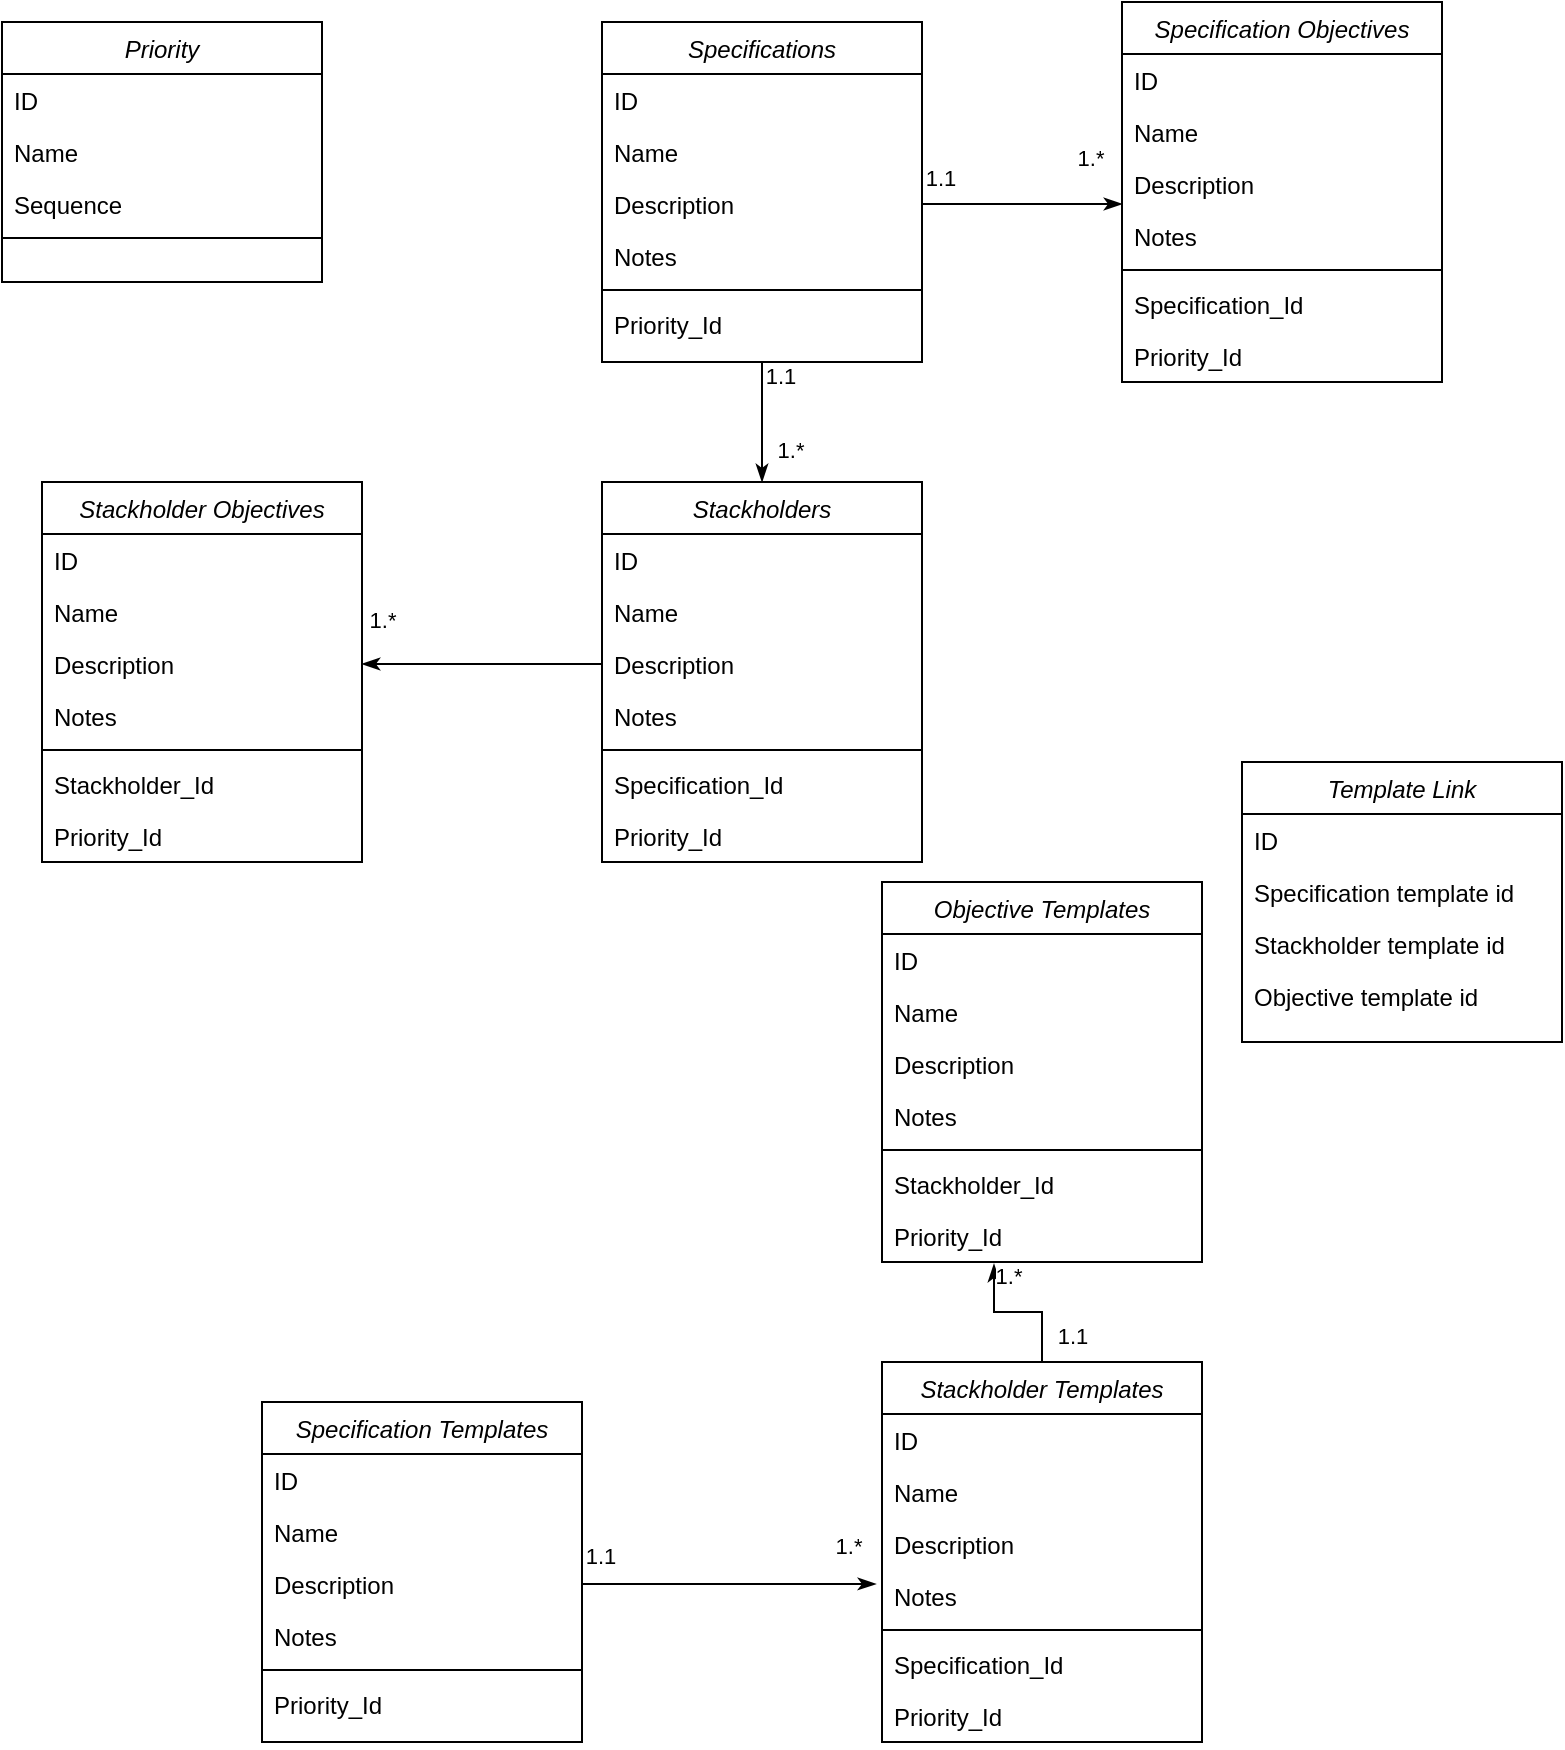 <mxfile version="17.2.1" type="github">
  <diagram id="C5RBs43oDa-KdzZeNtuy" name="Page-1">
    <mxGraphModel dx="946" dy="646" grid="1" gridSize="10" guides="1" tooltips="1" connect="1" arrows="1" fold="1" page="1" pageScale="1" pageWidth="827" pageHeight="1169" math="0" shadow="0">
      <root>
        <mxCell id="WIyWlLk6GJQsqaUBKTNV-0" />
        <mxCell id="WIyWlLk6GJQsqaUBKTNV-1" parent="WIyWlLk6GJQsqaUBKTNV-0" />
        <mxCell id="nFmEk_1ki6voS_DSU7FS-73" style="edgeStyle=orthogonalEdgeStyle;rounded=0;orthogonalLoop=1;jettySize=auto;html=1;exitX=0.5;exitY=1;exitDx=0;exitDy=0;entryX=0.5;entryY=0;entryDx=0;entryDy=0;endArrow=classicThin;endFill=1;" edge="1" parent="WIyWlLk6GJQsqaUBKTNV-1" source="zkfFHV4jXpPFQw0GAbJ--0" target="nFmEk_1ki6voS_DSU7FS-8">
          <mxGeometry relative="1" as="geometry" />
        </mxCell>
        <mxCell id="nFmEk_1ki6voS_DSU7FS-74" value="1.*" style="edgeLabel;html=1;align=center;verticalAlign=middle;resizable=0;points=[];" vertex="1" connectable="0" parent="nFmEk_1ki6voS_DSU7FS-73">
          <mxGeometry x="-0.167" y="1" relative="1" as="geometry">
            <mxPoint x="13" y="19" as="offset" />
          </mxGeometry>
        </mxCell>
        <mxCell id="zkfFHV4jXpPFQw0GAbJ--0" value="Specifications" style="swimlane;fontStyle=2;align=center;verticalAlign=top;childLayout=stackLayout;horizontal=1;startSize=26;horizontalStack=0;resizeParent=1;resizeLast=0;collapsible=1;marginBottom=0;rounded=0;shadow=0;strokeWidth=1;" parent="WIyWlLk6GJQsqaUBKTNV-1" vertex="1">
          <mxGeometry x="320" y="80" width="160" height="170" as="geometry">
            <mxRectangle x="230" y="140" width="160" height="26" as="alternateBounds" />
          </mxGeometry>
        </mxCell>
        <mxCell id="zkfFHV4jXpPFQw0GAbJ--1" value="ID" style="text;align=left;verticalAlign=top;spacingLeft=4;spacingRight=4;overflow=hidden;rotatable=0;points=[[0,0.5],[1,0.5]];portConstraint=eastwest;" parent="zkfFHV4jXpPFQw0GAbJ--0" vertex="1">
          <mxGeometry y="26" width="160" height="26" as="geometry" />
        </mxCell>
        <mxCell id="zkfFHV4jXpPFQw0GAbJ--2" value="Name" style="text;align=left;verticalAlign=top;spacingLeft=4;spacingRight=4;overflow=hidden;rotatable=0;points=[[0,0.5],[1,0.5]];portConstraint=eastwest;rounded=0;shadow=0;html=0;" parent="zkfFHV4jXpPFQw0GAbJ--0" vertex="1">
          <mxGeometry y="52" width="160" height="26" as="geometry" />
        </mxCell>
        <mxCell id="zkfFHV4jXpPFQw0GAbJ--3" value="Description" style="text;align=left;verticalAlign=top;spacingLeft=4;spacingRight=4;overflow=hidden;rotatable=0;points=[[0,0.5],[1,0.5]];portConstraint=eastwest;rounded=0;shadow=0;html=0;" parent="zkfFHV4jXpPFQw0GAbJ--0" vertex="1">
          <mxGeometry y="78" width="160" height="26" as="geometry" />
        </mxCell>
        <mxCell id="nFmEk_1ki6voS_DSU7FS-5" value="Notes" style="text;align=left;verticalAlign=top;spacingLeft=4;spacingRight=4;overflow=hidden;rotatable=0;points=[[0,0.5],[1,0.5]];portConstraint=eastwest;rounded=0;shadow=0;html=0;" vertex="1" parent="zkfFHV4jXpPFQw0GAbJ--0">
          <mxGeometry y="104" width="160" height="26" as="geometry" />
        </mxCell>
        <mxCell id="nFmEk_1ki6voS_DSU7FS-7" value="" style="line;html=1;strokeWidth=1;align=left;verticalAlign=middle;spacingTop=-1;spacingLeft=3;spacingRight=3;rotatable=0;labelPosition=right;points=[];portConstraint=eastwest;" vertex="1" parent="zkfFHV4jXpPFQw0GAbJ--0">
          <mxGeometry y="130" width="160" height="8" as="geometry" />
        </mxCell>
        <mxCell id="nFmEk_1ki6voS_DSU7FS-6" value="Priority_Id" style="text;align=left;verticalAlign=top;spacingLeft=4;spacingRight=4;overflow=hidden;rotatable=0;points=[[0,0.5],[1,0.5]];portConstraint=eastwest;rounded=0;shadow=0;html=0;" vertex="1" parent="zkfFHV4jXpPFQw0GAbJ--0">
          <mxGeometry y="138" width="160" height="26" as="geometry" />
        </mxCell>
        <mxCell id="nFmEk_1ki6voS_DSU7FS-8" value="Stackholders" style="swimlane;fontStyle=2;align=center;verticalAlign=top;childLayout=stackLayout;horizontal=1;startSize=26;horizontalStack=0;resizeParent=1;resizeLast=0;collapsible=1;marginBottom=0;rounded=0;shadow=0;strokeWidth=1;" vertex="1" parent="WIyWlLk6GJQsqaUBKTNV-1">
          <mxGeometry x="320" y="310" width="160" height="190" as="geometry">
            <mxRectangle x="230" y="140" width="160" height="26" as="alternateBounds" />
          </mxGeometry>
        </mxCell>
        <mxCell id="nFmEk_1ki6voS_DSU7FS-9" value="ID" style="text;align=left;verticalAlign=top;spacingLeft=4;spacingRight=4;overflow=hidden;rotatable=0;points=[[0,0.5],[1,0.5]];portConstraint=eastwest;" vertex="1" parent="nFmEk_1ki6voS_DSU7FS-8">
          <mxGeometry y="26" width="160" height="26" as="geometry" />
        </mxCell>
        <mxCell id="nFmEk_1ki6voS_DSU7FS-10" value="Name" style="text;align=left;verticalAlign=top;spacingLeft=4;spacingRight=4;overflow=hidden;rotatable=0;points=[[0,0.5],[1,0.5]];portConstraint=eastwest;rounded=0;shadow=0;html=0;" vertex="1" parent="nFmEk_1ki6voS_DSU7FS-8">
          <mxGeometry y="52" width="160" height="26" as="geometry" />
        </mxCell>
        <mxCell id="nFmEk_1ki6voS_DSU7FS-11" value="Description" style="text;align=left;verticalAlign=top;spacingLeft=4;spacingRight=4;overflow=hidden;rotatable=0;points=[[0,0.5],[1,0.5]];portConstraint=eastwest;rounded=0;shadow=0;html=0;" vertex="1" parent="nFmEk_1ki6voS_DSU7FS-8">
          <mxGeometry y="78" width="160" height="26" as="geometry" />
        </mxCell>
        <mxCell id="nFmEk_1ki6voS_DSU7FS-12" value="Notes" style="text;align=left;verticalAlign=top;spacingLeft=4;spacingRight=4;overflow=hidden;rotatable=0;points=[[0,0.5],[1,0.5]];portConstraint=eastwest;rounded=0;shadow=0;html=0;" vertex="1" parent="nFmEk_1ki6voS_DSU7FS-8">
          <mxGeometry y="104" width="160" height="26" as="geometry" />
        </mxCell>
        <mxCell id="nFmEk_1ki6voS_DSU7FS-13" value="" style="line;html=1;strokeWidth=1;align=left;verticalAlign=middle;spacingTop=-1;spacingLeft=3;spacingRight=3;rotatable=0;labelPosition=right;points=[];portConstraint=eastwest;" vertex="1" parent="nFmEk_1ki6voS_DSU7FS-8">
          <mxGeometry y="130" width="160" height="8" as="geometry" />
        </mxCell>
        <mxCell id="nFmEk_1ki6voS_DSU7FS-14" value="Specification_Id" style="text;align=left;verticalAlign=top;spacingLeft=4;spacingRight=4;overflow=hidden;rotatable=0;points=[[0,0.5],[1,0.5]];portConstraint=eastwest;rounded=0;shadow=0;html=0;" vertex="1" parent="nFmEk_1ki6voS_DSU7FS-8">
          <mxGeometry y="138" width="160" height="26" as="geometry" />
        </mxCell>
        <mxCell id="nFmEk_1ki6voS_DSU7FS-16" value="Priority_Id" style="text;align=left;verticalAlign=top;spacingLeft=4;spacingRight=4;overflow=hidden;rotatable=0;points=[[0,0.5],[1,0.5]];portConstraint=eastwest;rounded=0;shadow=0;html=0;" vertex="1" parent="nFmEk_1ki6voS_DSU7FS-8">
          <mxGeometry y="164" width="160" height="26" as="geometry" />
        </mxCell>
        <mxCell id="nFmEk_1ki6voS_DSU7FS-17" value="Stackholder Objectives" style="swimlane;fontStyle=2;align=center;verticalAlign=top;childLayout=stackLayout;horizontal=1;startSize=26;horizontalStack=0;resizeParent=1;resizeLast=0;collapsible=1;marginBottom=0;rounded=0;shadow=0;strokeWidth=1;" vertex="1" parent="WIyWlLk6GJQsqaUBKTNV-1">
          <mxGeometry x="40" y="310" width="160" height="190" as="geometry">
            <mxRectangle x="230" y="140" width="160" height="26" as="alternateBounds" />
          </mxGeometry>
        </mxCell>
        <mxCell id="nFmEk_1ki6voS_DSU7FS-18" value="ID" style="text;align=left;verticalAlign=top;spacingLeft=4;spacingRight=4;overflow=hidden;rotatable=0;points=[[0,0.5],[1,0.5]];portConstraint=eastwest;" vertex="1" parent="nFmEk_1ki6voS_DSU7FS-17">
          <mxGeometry y="26" width="160" height="26" as="geometry" />
        </mxCell>
        <mxCell id="nFmEk_1ki6voS_DSU7FS-19" value="Name" style="text;align=left;verticalAlign=top;spacingLeft=4;spacingRight=4;overflow=hidden;rotatable=0;points=[[0,0.5],[1,0.5]];portConstraint=eastwest;rounded=0;shadow=0;html=0;" vertex="1" parent="nFmEk_1ki6voS_DSU7FS-17">
          <mxGeometry y="52" width="160" height="26" as="geometry" />
        </mxCell>
        <mxCell id="nFmEk_1ki6voS_DSU7FS-20" value="Description" style="text;align=left;verticalAlign=top;spacingLeft=4;spacingRight=4;overflow=hidden;rotatable=0;points=[[0,0.5],[1,0.5]];portConstraint=eastwest;rounded=0;shadow=0;html=0;" vertex="1" parent="nFmEk_1ki6voS_DSU7FS-17">
          <mxGeometry y="78" width="160" height="26" as="geometry" />
        </mxCell>
        <mxCell id="nFmEk_1ki6voS_DSU7FS-21" value="Notes" style="text;align=left;verticalAlign=top;spacingLeft=4;spacingRight=4;overflow=hidden;rotatable=0;points=[[0,0.5],[1,0.5]];portConstraint=eastwest;rounded=0;shadow=0;html=0;" vertex="1" parent="nFmEk_1ki6voS_DSU7FS-17">
          <mxGeometry y="104" width="160" height="26" as="geometry" />
        </mxCell>
        <mxCell id="nFmEk_1ki6voS_DSU7FS-22" value="" style="line;html=1;strokeWidth=1;align=left;verticalAlign=middle;spacingTop=-1;spacingLeft=3;spacingRight=3;rotatable=0;labelPosition=right;points=[];portConstraint=eastwest;" vertex="1" parent="nFmEk_1ki6voS_DSU7FS-17">
          <mxGeometry y="130" width="160" height="8" as="geometry" />
        </mxCell>
        <mxCell id="nFmEk_1ki6voS_DSU7FS-23" value="Stackholder_Id" style="text;align=left;verticalAlign=top;spacingLeft=4;spacingRight=4;overflow=hidden;rotatable=0;points=[[0,0.5],[1,0.5]];portConstraint=eastwest;rounded=0;shadow=0;html=0;" vertex="1" parent="nFmEk_1ki6voS_DSU7FS-17">
          <mxGeometry y="138" width="160" height="26" as="geometry" />
        </mxCell>
        <mxCell id="nFmEk_1ki6voS_DSU7FS-24" value="Priority_Id" style="text;align=left;verticalAlign=top;spacingLeft=4;spacingRight=4;overflow=hidden;rotatable=0;points=[[0,0.5],[1,0.5]];portConstraint=eastwest;rounded=0;shadow=0;html=0;" vertex="1" parent="nFmEk_1ki6voS_DSU7FS-17">
          <mxGeometry y="164" width="160" height="26" as="geometry" />
        </mxCell>
        <mxCell id="nFmEk_1ki6voS_DSU7FS-25" value="Specification Templates&#xa;" style="swimlane;fontStyle=2;align=center;verticalAlign=top;childLayout=stackLayout;horizontal=1;startSize=26;horizontalStack=0;resizeParent=1;resizeLast=0;collapsible=1;marginBottom=0;rounded=0;shadow=0;strokeWidth=1;" vertex="1" parent="WIyWlLk6GJQsqaUBKTNV-1">
          <mxGeometry x="150" y="770" width="160" height="170" as="geometry">
            <mxRectangle x="230" y="140" width="160" height="26" as="alternateBounds" />
          </mxGeometry>
        </mxCell>
        <mxCell id="nFmEk_1ki6voS_DSU7FS-26" value="ID" style="text;align=left;verticalAlign=top;spacingLeft=4;spacingRight=4;overflow=hidden;rotatable=0;points=[[0,0.5],[1,0.5]];portConstraint=eastwest;" vertex="1" parent="nFmEk_1ki6voS_DSU7FS-25">
          <mxGeometry y="26" width="160" height="26" as="geometry" />
        </mxCell>
        <mxCell id="nFmEk_1ki6voS_DSU7FS-27" value="Name" style="text;align=left;verticalAlign=top;spacingLeft=4;spacingRight=4;overflow=hidden;rotatable=0;points=[[0,0.5],[1,0.5]];portConstraint=eastwest;rounded=0;shadow=0;html=0;" vertex="1" parent="nFmEk_1ki6voS_DSU7FS-25">
          <mxGeometry y="52" width="160" height="26" as="geometry" />
        </mxCell>
        <mxCell id="nFmEk_1ki6voS_DSU7FS-28" value="Description" style="text;align=left;verticalAlign=top;spacingLeft=4;spacingRight=4;overflow=hidden;rotatable=0;points=[[0,0.5],[1,0.5]];portConstraint=eastwest;rounded=0;shadow=0;html=0;" vertex="1" parent="nFmEk_1ki6voS_DSU7FS-25">
          <mxGeometry y="78" width="160" height="26" as="geometry" />
        </mxCell>
        <mxCell id="nFmEk_1ki6voS_DSU7FS-29" value="Notes" style="text;align=left;verticalAlign=top;spacingLeft=4;spacingRight=4;overflow=hidden;rotatable=0;points=[[0,0.5],[1,0.5]];portConstraint=eastwest;rounded=0;shadow=0;html=0;" vertex="1" parent="nFmEk_1ki6voS_DSU7FS-25">
          <mxGeometry y="104" width="160" height="26" as="geometry" />
        </mxCell>
        <mxCell id="nFmEk_1ki6voS_DSU7FS-30" value="" style="line;html=1;strokeWidth=1;align=left;verticalAlign=middle;spacingTop=-1;spacingLeft=3;spacingRight=3;rotatable=0;labelPosition=right;points=[];portConstraint=eastwest;" vertex="1" parent="nFmEk_1ki6voS_DSU7FS-25">
          <mxGeometry y="130" width="160" height="8" as="geometry" />
        </mxCell>
        <mxCell id="nFmEk_1ki6voS_DSU7FS-31" value="Priority_Id" style="text;align=left;verticalAlign=top;spacingLeft=4;spacingRight=4;overflow=hidden;rotatable=0;points=[[0,0.5],[1,0.5]];portConstraint=eastwest;rounded=0;shadow=0;html=0;" vertex="1" parent="nFmEk_1ki6voS_DSU7FS-25">
          <mxGeometry y="138" width="160" height="26" as="geometry" />
        </mxCell>
        <mxCell id="nFmEk_1ki6voS_DSU7FS-99" style="edgeStyle=orthogonalEdgeStyle;rounded=0;orthogonalLoop=1;jettySize=auto;html=1;entryX=0.35;entryY=1.038;entryDx=0;entryDy=0;entryPerimeter=0;endArrow=classicThin;endFill=1;" edge="1" parent="WIyWlLk6GJQsqaUBKTNV-1" source="nFmEk_1ki6voS_DSU7FS-32" target="nFmEk_1ki6voS_DSU7FS-47">
          <mxGeometry relative="1" as="geometry" />
        </mxCell>
        <mxCell id="nFmEk_1ki6voS_DSU7FS-32" value="Stackholder Templates" style="swimlane;fontStyle=2;align=center;verticalAlign=top;childLayout=stackLayout;horizontal=1;startSize=26;horizontalStack=0;resizeParent=1;resizeLast=0;collapsible=1;marginBottom=0;rounded=0;shadow=0;strokeWidth=1;" vertex="1" parent="WIyWlLk6GJQsqaUBKTNV-1">
          <mxGeometry x="460" y="750" width="160" height="190" as="geometry">
            <mxRectangle x="230" y="140" width="160" height="26" as="alternateBounds" />
          </mxGeometry>
        </mxCell>
        <mxCell id="nFmEk_1ki6voS_DSU7FS-33" value="ID" style="text;align=left;verticalAlign=top;spacingLeft=4;spacingRight=4;overflow=hidden;rotatable=0;points=[[0,0.5],[1,0.5]];portConstraint=eastwest;" vertex="1" parent="nFmEk_1ki6voS_DSU7FS-32">
          <mxGeometry y="26" width="160" height="26" as="geometry" />
        </mxCell>
        <mxCell id="nFmEk_1ki6voS_DSU7FS-34" value="Name" style="text;align=left;verticalAlign=top;spacingLeft=4;spacingRight=4;overflow=hidden;rotatable=0;points=[[0,0.5],[1,0.5]];portConstraint=eastwest;rounded=0;shadow=0;html=0;" vertex="1" parent="nFmEk_1ki6voS_DSU7FS-32">
          <mxGeometry y="52" width="160" height="26" as="geometry" />
        </mxCell>
        <mxCell id="nFmEk_1ki6voS_DSU7FS-35" value="Description" style="text;align=left;verticalAlign=top;spacingLeft=4;spacingRight=4;overflow=hidden;rotatable=0;points=[[0,0.5],[1,0.5]];portConstraint=eastwest;rounded=0;shadow=0;html=0;" vertex="1" parent="nFmEk_1ki6voS_DSU7FS-32">
          <mxGeometry y="78" width="160" height="26" as="geometry" />
        </mxCell>
        <mxCell id="nFmEk_1ki6voS_DSU7FS-36" value="Notes" style="text;align=left;verticalAlign=top;spacingLeft=4;spacingRight=4;overflow=hidden;rotatable=0;points=[[0,0.5],[1,0.5]];portConstraint=eastwest;rounded=0;shadow=0;html=0;" vertex="1" parent="nFmEk_1ki6voS_DSU7FS-32">
          <mxGeometry y="104" width="160" height="26" as="geometry" />
        </mxCell>
        <mxCell id="nFmEk_1ki6voS_DSU7FS-37" value="" style="line;html=1;strokeWidth=1;align=left;verticalAlign=middle;spacingTop=-1;spacingLeft=3;spacingRight=3;rotatable=0;labelPosition=right;points=[];portConstraint=eastwest;" vertex="1" parent="nFmEk_1ki6voS_DSU7FS-32">
          <mxGeometry y="130" width="160" height="8" as="geometry" />
        </mxCell>
        <mxCell id="nFmEk_1ki6voS_DSU7FS-38" value="Specification_Id" style="text;align=left;verticalAlign=top;spacingLeft=4;spacingRight=4;overflow=hidden;rotatable=0;points=[[0,0.5],[1,0.5]];portConstraint=eastwest;rounded=0;shadow=0;html=0;" vertex="1" parent="nFmEk_1ki6voS_DSU7FS-32">
          <mxGeometry y="138" width="160" height="26" as="geometry" />
        </mxCell>
        <mxCell id="nFmEk_1ki6voS_DSU7FS-39" value="Priority_Id" style="text;align=left;verticalAlign=top;spacingLeft=4;spacingRight=4;overflow=hidden;rotatable=0;points=[[0,0.5],[1,0.5]];portConstraint=eastwest;rounded=0;shadow=0;html=0;" vertex="1" parent="nFmEk_1ki6voS_DSU7FS-32">
          <mxGeometry y="164" width="160" height="26" as="geometry" />
        </mxCell>
        <mxCell id="nFmEk_1ki6voS_DSU7FS-40" value="Objective Templates" style="swimlane;fontStyle=2;align=center;verticalAlign=top;childLayout=stackLayout;horizontal=1;startSize=26;horizontalStack=0;resizeParent=1;resizeLast=0;collapsible=1;marginBottom=0;rounded=0;shadow=0;strokeWidth=1;" vertex="1" parent="WIyWlLk6GJQsqaUBKTNV-1">
          <mxGeometry x="460" y="510" width="160" height="190" as="geometry">
            <mxRectangle x="230" y="140" width="160" height="26" as="alternateBounds" />
          </mxGeometry>
        </mxCell>
        <mxCell id="nFmEk_1ki6voS_DSU7FS-41" value="ID" style="text;align=left;verticalAlign=top;spacingLeft=4;spacingRight=4;overflow=hidden;rotatable=0;points=[[0,0.5],[1,0.5]];portConstraint=eastwest;" vertex="1" parent="nFmEk_1ki6voS_DSU7FS-40">
          <mxGeometry y="26" width="160" height="26" as="geometry" />
        </mxCell>
        <mxCell id="nFmEk_1ki6voS_DSU7FS-42" value="Name" style="text;align=left;verticalAlign=top;spacingLeft=4;spacingRight=4;overflow=hidden;rotatable=0;points=[[0,0.5],[1,0.5]];portConstraint=eastwest;rounded=0;shadow=0;html=0;" vertex="1" parent="nFmEk_1ki6voS_DSU7FS-40">
          <mxGeometry y="52" width="160" height="26" as="geometry" />
        </mxCell>
        <mxCell id="nFmEk_1ki6voS_DSU7FS-43" value="Description" style="text;align=left;verticalAlign=top;spacingLeft=4;spacingRight=4;overflow=hidden;rotatable=0;points=[[0,0.5],[1,0.5]];portConstraint=eastwest;rounded=0;shadow=0;html=0;" vertex="1" parent="nFmEk_1ki6voS_DSU7FS-40">
          <mxGeometry y="78" width="160" height="26" as="geometry" />
        </mxCell>
        <mxCell id="nFmEk_1ki6voS_DSU7FS-44" value="Notes" style="text;align=left;verticalAlign=top;spacingLeft=4;spacingRight=4;overflow=hidden;rotatable=0;points=[[0,0.5],[1,0.5]];portConstraint=eastwest;rounded=0;shadow=0;html=0;" vertex="1" parent="nFmEk_1ki6voS_DSU7FS-40">
          <mxGeometry y="104" width="160" height="26" as="geometry" />
        </mxCell>
        <mxCell id="nFmEk_1ki6voS_DSU7FS-45" value="" style="line;html=1;strokeWidth=1;align=left;verticalAlign=middle;spacingTop=-1;spacingLeft=3;spacingRight=3;rotatable=0;labelPosition=right;points=[];portConstraint=eastwest;" vertex="1" parent="nFmEk_1ki6voS_DSU7FS-40">
          <mxGeometry y="130" width="160" height="8" as="geometry" />
        </mxCell>
        <mxCell id="nFmEk_1ki6voS_DSU7FS-46" value="Stackholder_Id" style="text;align=left;verticalAlign=top;spacingLeft=4;spacingRight=4;overflow=hidden;rotatable=0;points=[[0,0.5],[1,0.5]];portConstraint=eastwest;rounded=0;shadow=0;html=0;" vertex="1" parent="nFmEk_1ki6voS_DSU7FS-40">
          <mxGeometry y="138" width="160" height="26" as="geometry" />
        </mxCell>
        <mxCell id="nFmEk_1ki6voS_DSU7FS-47" value="Priority_Id" style="text;align=left;verticalAlign=top;spacingLeft=4;spacingRight=4;overflow=hidden;rotatable=0;points=[[0,0.5],[1,0.5]];portConstraint=eastwest;rounded=0;shadow=0;html=0;" vertex="1" parent="nFmEk_1ki6voS_DSU7FS-40">
          <mxGeometry y="164" width="160" height="26" as="geometry" />
        </mxCell>
        <mxCell id="nFmEk_1ki6voS_DSU7FS-48" value="Priority" style="swimlane;fontStyle=2;align=center;verticalAlign=top;childLayout=stackLayout;horizontal=1;startSize=26;horizontalStack=0;resizeParent=1;resizeLast=0;collapsible=1;marginBottom=0;rounded=0;shadow=0;strokeWidth=1;" vertex="1" parent="WIyWlLk6GJQsqaUBKTNV-1">
          <mxGeometry x="20" y="80" width="160" height="130" as="geometry">
            <mxRectangle x="230" y="140" width="160" height="26" as="alternateBounds" />
          </mxGeometry>
        </mxCell>
        <mxCell id="nFmEk_1ki6voS_DSU7FS-49" value="ID" style="text;align=left;verticalAlign=top;spacingLeft=4;spacingRight=4;overflow=hidden;rotatable=0;points=[[0,0.5],[1,0.5]];portConstraint=eastwest;" vertex="1" parent="nFmEk_1ki6voS_DSU7FS-48">
          <mxGeometry y="26" width="160" height="26" as="geometry" />
        </mxCell>
        <mxCell id="nFmEk_1ki6voS_DSU7FS-50" value="Name" style="text;align=left;verticalAlign=top;spacingLeft=4;spacingRight=4;overflow=hidden;rotatable=0;points=[[0,0.5],[1,0.5]];portConstraint=eastwest;rounded=0;shadow=0;html=0;" vertex="1" parent="nFmEk_1ki6voS_DSU7FS-48">
          <mxGeometry y="52" width="160" height="26" as="geometry" />
        </mxCell>
        <mxCell id="nFmEk_1ki6voS_DSU7FS-51" value="Sequence" style="text;align=left;verticalAlign=top;spacingLeft=4;spacingRight=4;overflow=hidden;rotatable=0;points=[[0,0.5],[1,0.5]];portConstraint=eastwest;rounded=0;shadow=0;html=0;" vertex="1" parent="nFmEk_1ki6voS_DSU7FS-48">
          <mxGeometry y="78" width="160" height="26" as="geometry" />
        </mxCell>
        <mxCell id="nFmEk_1ki6voS_DSU7FS-53" value="" style="line;html=1;strokeWidth=1;align=left;verticalAlign=middle;spacingTop=-1;spacingLeft=3;spacingRight=3;rotatable=0;labelPosition=right;points=[];portConstraint=eastwest;" vertex="1" parent="nFmEk_1ki6voS_DSU7FS-48">
          <mxGeometry y="104" width="160" height="8" as="geometry" />
        </mxCell>
        <mxCell id="nFmEk_1ki6voS_DSU7FS-65" value="Template Link" style="swimlane;fontStyle=2;align=center;verticalAlign=top;childLayout=stackLayout;horizontal=1;startSize=26;horizontalStack=0;resizeParent=1;resizeLast=0;collapsible=1;marginBottom=0;rounded=0;shadow=0;strokeWidth=1;" vertex="1" parent="WIyWlLk6GJQsqaUBKTNV-1">
          <mxGeometry x="640" y="450" width="160" height="140" as="geometry">
            <mxRectangle x="230" y="140" width="160" height="26" as="alternateBounds" />
          </mxGeometry>
        </mxCell>
        <mxCell id="nFmEk_1ki6voS_DSU7FS-66" value="ID" style="text;align=left;verticalAlign=top;spacingLeft=4;spacingRight=4;overflow=hidden;rotatable=0;points=[[0,0.5],[1,0.5]];portConstraint=eastwest;" vertex="1" parent="nFmEk_1ki6voS_DSU7FS-65">
          <mxGeometry y="26" width="160" height="26" as="geometry" />
        </mxCell>
        <mxCell id="nFmEk_1ki6voS_DSU7FS-67" value="Specification template id " style="text;align=left;verticalAlign=top;spacingLeft=4;spacingRight=4;overflow=hidden;rotatable=0;points=[[0,0.5],[1,0.5]];portConstraint=eastwest;rounded=0;shadow=0;html=0;" vertex="1" parent="nFmEk_1ki6voS_DSU7FS-65">
          <mxGeometry y="52" width="160" height="26" as="geometry" />
        </mxCell>
        <mxCell id="nFmEk_1ki6voS_DSU7FS-68" value="Stackholder template id" style="text;align=left;verticalAlign=top;spacingLeft=4;spacingRight=4;overflow=hidden;rotatable=0;points=[[0,0.5],[1,0.5]];portConstraint=eastwest;rounded=0;shadow=0;html=0;" vertex="1" parent="nFmEk_1ki6voS_DSU7FS-65">
          <mxGeometry y="78" width="160" height="26" as="geometry" />
        </mxCell>
        <mxCell id="nFmEk_1ki6voS_DSU7FS-69" value="Objective template id " style="text;align=left;verticalAlign=top;spacingLeft=4;spacingRight=4;overflow=hidden;rotatable=0;points=[[0,0.5],[1,0.5]];portConstraint=eastwest;rounded=0;shadow=0;html=0;" vertex="1" parent="nFmEk_1ki6voS_DSU7FS-65">
          <mxGeometry y="104" width="160" height="26" as="geometry" />
        </mxCell>
        <mxCell id="nFmEk_1ki6voS_DSU7FS-75" value="1.1" style="edgeLabel;html=1;align=center;verticalAlign=middle;resizable=0;points=[];" vertex="1" connectable="0" parent="WIyWlLk6GJQsqaUBKTNV-1">
          <mxGeometry x="414" y="300" as="geometry">
            <mxPoint x="-5" y="-43" as="offset" />
          </mxGeometry>
        </mxCell>
        <mxCell id="nFmEk_1ki6voS_DSU7FS-80" value="Specification Objectives" style="swimlane;fontStyle=2;align=center;verticalAlign=top;childLayout=stackLayout;horizontal=1;startSize=26;horizontalStack=0;resizeParent=1;resizeLast=0;collapsible=1;marginBottom=0;rounded=0;shadow=0;strokeWidth=1;" vertex="1" parent="WIyWlLk6GJQsqaUBKTNV-1">
          <mxGeometry x="580" y="70" width="160" height="190" as="geometry">
            <mxRectangle x="230" y="140" width="160" height="26" as="alternateBounds" />
          </mxGeometry>
        </mxCell>
        <mxCell id="nFmEk_1ki6voS_DSU7FS-81" value="ID" style="text;align=left;verticalAlign=top;spacingLeft=4;spacingRight=4;overflow=hidden;rotatable=0;points=[[0,0.5],[1,0.5]];portConstraint=eastwest;" vertex="1" parent="nFmEk_1ki6voS_DSU7FS-80">
          <mxGeometry y="26" width="160" height="26" as="geometry" />
        </mxCell>
        <mxCell id="nFmEk_1ki6voS_DSU7FS-82" value="Name" style="text;align=left;verticalAlign=top;spacingLeft=4;spacingRight=4;overflow=hidden;rotatable=0;points=[[0,0.5],[1,0.5]];portConstraint=eastwest;rounded=0;shadow=0;html=0;" vertex="1" parent="nFmEk_1ki6voS_DSU7FS-80">
          <mxGeometry y="52" width="160" height="26" as="geometry" />
        </mxCell>
        <mxCell id="nFmEk_1ki6voS_DSU7FS-83" value="Description" style="text;align=left;verticalAlign=top;spacingLeft=4;spacingRight=4;overflow=hidden;rotatable=0;points=[[0,0.5],[1,0.5]];portConstraint=eastwest;rounded=0;shadow=0;html=0;" vertex="1" parent="nFmEk_1ki6voS_DSU7FS-80">
          <mxGeometry y="78" width="160" height="26" as="geometry" />
        </mxCell>
        <mxCell id="nFmEk_1ki6voS_DSU7FS-84" value="Notes" style="text;align=left;verticalAlign=top;spacingLeft=4;spacingRight=4;overflow=hidden;rotatable=0;points=[[0,0.5],[1,0.5]];portConstraint=eastwest;rounded=0;shadow=0;html=0;" vertex="1" parent="nFmEk_1ki6voS_DSU7FS-80">
          <mxGeometry y="104" width="160" height="26" as="geometry" />
        </mxCell>
        <mxCell id="nFmEk_1ki6voS_DSU7FS-85" value="" style="line;html=1;strokeWidth=1;align=left;verticalAlign=middle;spacingTop=-1;spacingLeft=3;spacingRight=3;rotatable=0;labelPosition=right;points=[];portConstraint=eastwest;" vertex="1" parent="nFmEk_1ki6voS_DSU7FS-80">
          <mxGeometry y="130" width="160" height="8" as="geometry" />
        </mxCell>
        <mxCell id="nFmEk_1ki6voS_DSU7FS-86" value="Specification_Id" style="text;align=left;verticalAlign=top;spacingLeft=4;spacingRight=4;overflow=hidden;rotatable=0;points=[[0,0.5],[1,0.5]];portConstraint=eastwest;rounded=0;shadow=0;html=0;" vertex="1" parent="nFmEk_1ki6voS_DSU7FS-80">
          <mxGeometry y="138" width="160" height="26" as="geometry" />
        </mxCell>
        <mxCell id="nFmEk_1ki6voS_DSU7FS-87" value="Priority_Id" style="text;align=left;verticalAlign=top;spacingLeft=4;spacingRight=4;overflow=hidden;rotatable=0;points=[[0,0.5],[1,0.5]];portConstraint=eastwest;rounded=0;shadow=0;html=0;" vertex="1" parent="nFmEk_1ki6voS_DSU7FS-80">
          <mxGeometry y="164" width="160" height="26" as="geometry" />
        </mxCell>
        <mxCell id="nFmEk_1ki6voS_DSU7FS-88" value="" style="edgeStyle=orthogonalEdgeStyle;rounded=0;orthogonalLoop=1;jettySize=auto;html=1;endArrow=classicThin;endFill=1;" edge="1" parent="WIyWlLk6GJQsqaUBKTNV-1" source="zkfFHV4jXpPFQw0GAbJ--3">
          <mxGeometry relative="1" as="geometry">
            <mxPoint x="580" y="171" as="targetPoint" />
          </mxGeometry>
        </mxCell>
        <mxCell id="nFmEk_1ki6voS_DSU7FS-89" value="1.*" style="edgeLabel;html=1;align=center;verticalAlign=middle;resizable=0;points=[];" vertex="1" connectable="0" parent="WIyWlLk6GJQsqaUBKTNV-1">
          <mxGeometry x="480" y="290" as="geometry">
            <mxPoint x="84" y="-142" as="offset" />
          </mxGeometry>
        </mxCell>
        <mxCell id="nFmEk_1ki6voS_DSU7FS-90" value="1.1" style="edgeLabel;html=1;align=center;verticalAlign=middle;resizable=0;points=[];" vertex="1" connectable="0" parent="WIyWlLk6GJQsqaUBKTNV-1">
          <mxGeometry x="494" y="201" as="geometry">
            <mxPoint x="-5" y="-43" as="offset" />
          </mxGeometry>
        </mxCell>
        <mxCell id="nFmEk_1ki6voS_DSU7FS-93" style="edgeStyle=orthogonalEdgeStyle;rounded=0;orthogonalLoop=1;jettySize=auto;html=1;entryX=1;entryY=0.5;entryDx=0;entryDy=0;endArrow=classicThin;endFill=1;" edge="1" parent="WIyWlLk6GJQsqaUBKTNV-1" source="nFmEk_1ki6voS_DSU7FS-11" target="nFmEk_1ki6voS_DSU7FS-20">
          <mxGeometry relative="1" as="geometry" />
        </mxCell>
        <mxCell id="nFmEk_1ki6voS_DSU7FS-94" value="1.*" style="edgeLabel;html=1;align=center;verticalAlign=middle;resizable=0;points=[];" vertex="1" connectable="0" parent="WIyWlLk6GJQsqaUBKTNV-1">
          <mxGeometry x="430" y="290" as="geometry">
            <mxPoint x="-220" y="89" as="offset" />
          </mxGeometry>
        </mxCell>
        <mxCell id="nFmEk_1ki6voS_DSU7FS-96" style="edgeStyle=orthogonalEdgeStyle;rounded=0;orthogonalLoop=1;jettySize=auto;html=1;entryX=-0.019;entryY=0.269;entryDx=0;entryDy=0;entryPerimeter=0;endArrow=classicThin;endFill=1;" edge="1" parent="WIyWlLk6GJQsqaUBKTNV-1" source="nFmEk_1ki6voS_DSU7FS-28" target="nFmEk_1ki6voS_DSU7FS-36">
          <mxGeometry relative="1" as="geometry" />
        </mxCell>
        <mxCell id="nFmEk_1ki6voS_DSU7FS-97" value="1.*" style="edgeLabel;html=1;align=center;verticalAlign=middle;resizable=0;points=[];" vertex="1" connectable="0" parent="WIyWlLk6GJQsqaUBKTNV-1">
          <mxGeometry x="520" y="584.5" as="geometry">
            <mxPoint x="3" y="122" as="offset" />
          </mxGeometry>
        </mxCell>
        <mxCell id="nFmEk_1ki6voS_DSU7FS-98" value="1.1" style="edgeLabel;html=1;align=center;verticalAlign=middle;resizable=0;points=[];" vertex="1" connectable="0" parent="WIyWlLk6GJQsqaUBKTNV-1">
          <mxGeometry x="324" y="890" as="geometry">
            <mxPoint x="-5" y="-43" as="offset" />
          </mxGeometry>
        </mxCell>
        <mxCell id="nFmEk_1ki6voS_DSU7FS-100" value="1.*" style="edgeLabel;html=1;align=center;verticalAlign=middle;resizable=0;points=[];" vertex="1" connectable="0" parent="WIyWlLk6GJQsqaUBKTNV-1">
          <mxGeometry x="440" y="720" as="geometry">
            <mxPoint x="3" y="122" as="offset" />
          </mxGeometry>
        </mxCell>
        <mxCell id="nFmEk_1ki6voS_DSU7FS-101" value="1.1" style="edgeLabel;html=1;align=center;verticalAlign=middle;resizable=0;points=[];" vertex="1" connectable="0" parent="WIyWlLk6GJQsqaUBKTNV-1">
          <mxGeometry x="560" y="780" as="geometry">
            <mxPoint x="-5" y="-43" as="offset" />
          </mxGeometry>
        </mxCell>
      </root>
    </mxGraphModel>
  </diagram>
</mxfile>

